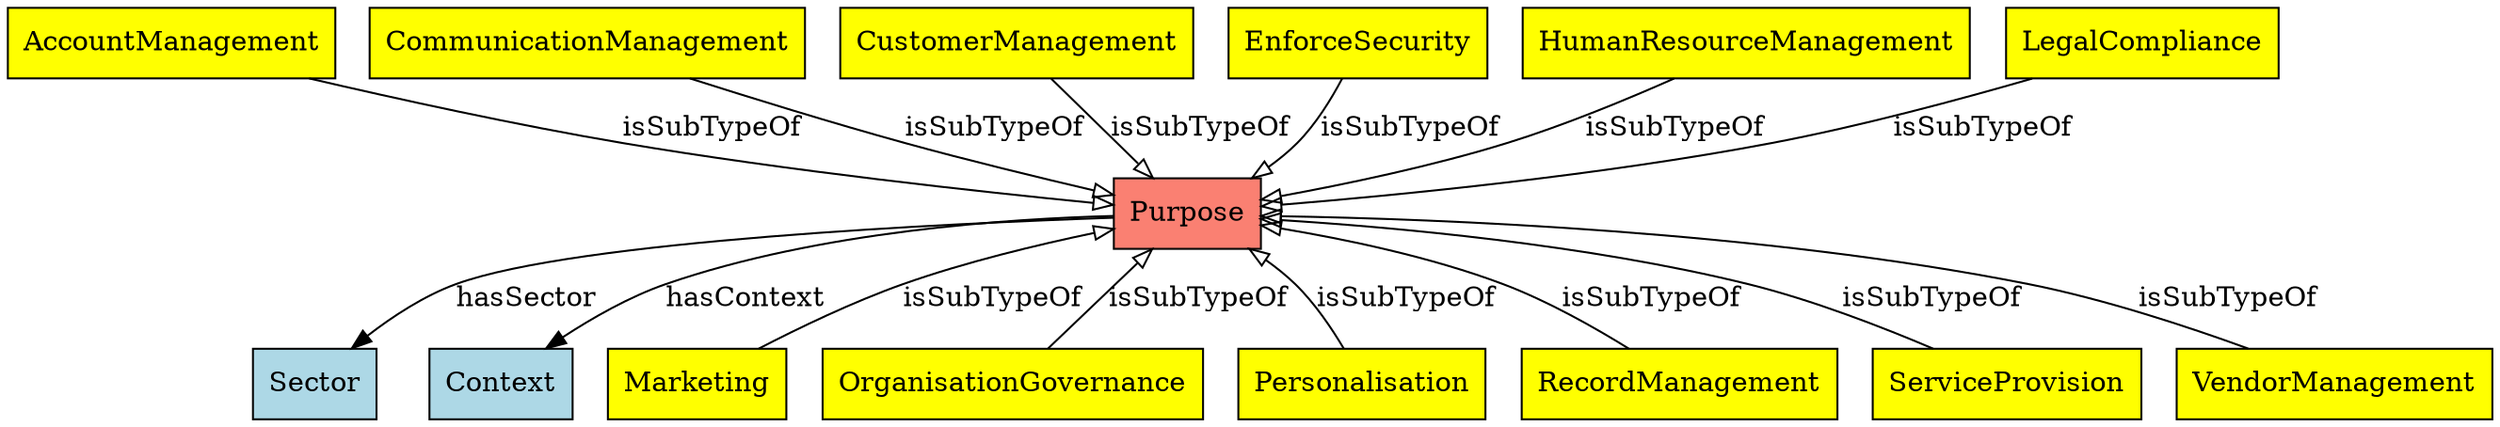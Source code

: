 digraph G {
    // rankdir=LR;
    bgcolor=transparent;
    node [shape=rect,style=filled,fillcolor=yellow];

    P [label="Purpose",fillcolor="salmon"];
    Sector [fillcolor=lightblue];
    Context [fillcolor=lightblue];
    P -> Sector [label="hasSector"];
    P -> Context [label="hasContext"];

    AccountManagement -> P [label="isSubTypeOf",arrowhead=onormal];
    CommunicationManagement -> P [label="isSubTypeOf",arrowhead=onormal];
    CustomerManagement -> P [label="isSubTypeOf",arrowhead=onormal];
    EnforceSecurity -> P [label="isSubTypeOf",arrowhead=onormal];
    HumanResourceManagement -> P [label="isSubTypeOf",arrowhead=onormal];
    LegalCompliance -> P [label="isSubTypeOf",arrowhead=onormal];
    P -> Marketing [dir=both,arrowhead=none,arrowtail=onormal,label="isSubTypeOf"];
    P -> OrganisationGovernance [dir=both,arrowhead=none,arrowtail=onormal,label="isSubTypeOf"];
    P -> Personalisation [dir=both,arrowhead=none,arrowtail=onormal,label="isSubTypeOf"];
    P -> RecordManagement [dir=both,arrowhead=none,arrowtail=onormal,label="isSubTypeOf"];
    P -> ServiceProvision [dir=both,arrowhead=none,arrowtail=onormal,label="isSubTypeOf"];
    P -> VendorManagement [dir=both,arrowhead=none,arrowtail=onormal,label="isSubTypeOf"];
}

